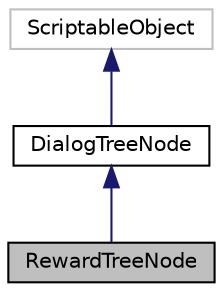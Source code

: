 digraph "RewardTreeNode"
{
  edge [fontname="Helvetica",fontsize="10",labelfontname="Helvetica",labelfontsize="10"];
  node [fontname="Helvetica",fontsize="10",shape=record];
  Node1 [label="RewardTreeNode",height=0.2,width=0.4,color="black", fillcolor="grey75", style="filled", fontcolor="black"];
  Node2 -> Node1 [dir="back",color="midnightblue",fontsize="10",style="solid",fontname="Helvetica"];
  Node2 [label="DialogTreeNode",height=0.2,width=0.4,color="black", fillcolor="white", style="filled",URL="$class_dialog_tree_node.html",tooltip="Developed by: Higor (hcmb) A DialogTreeNode is used for building a DialogTree. Shows text conversatio..."];
  Node3 -> Node2 [dir="back",color="midnightblue",fontsize="10",style="solid",fontname="Helvetica"];
  Node3 [label="ScriptableObject",height=0.2,width=0.4,color="grey75", fillcolor="white", style="filled"];
}
